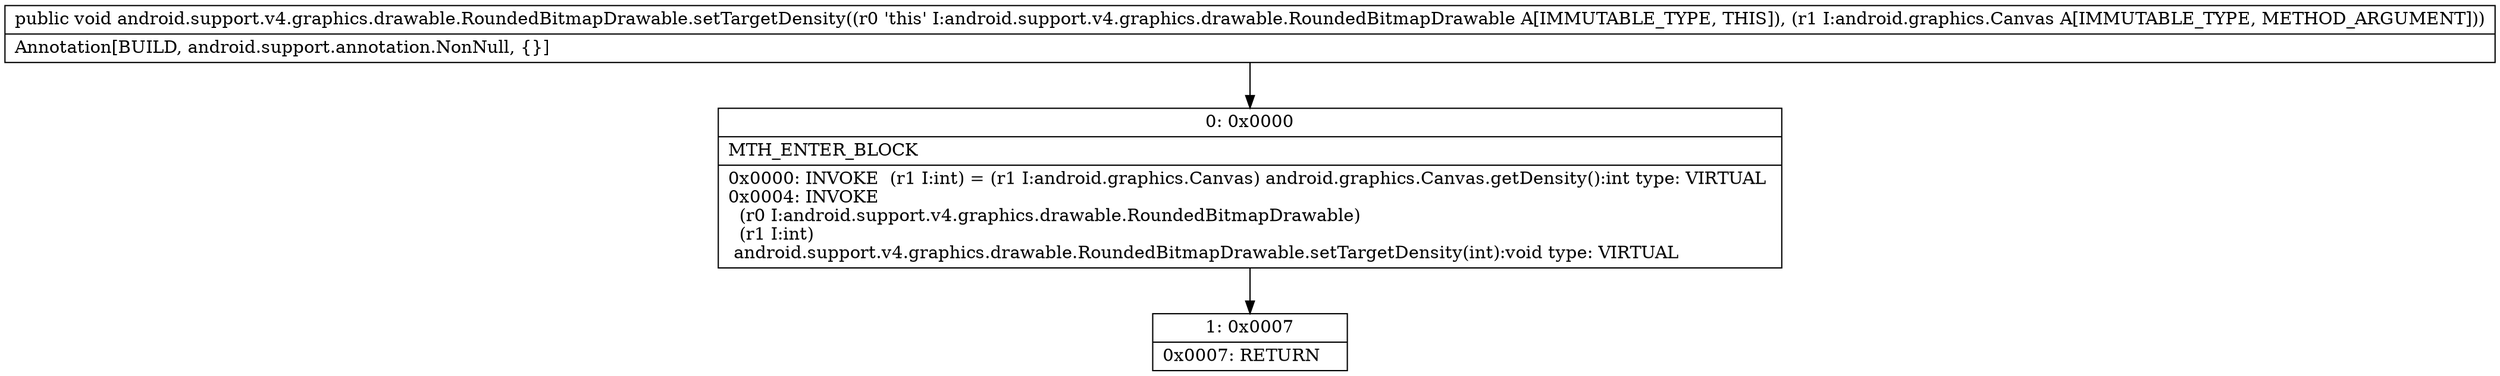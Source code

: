 digraph "CFG forandroid.support.v4.graphics.drawable.RoundedBitmapDrawable.setTargetDensity(Landroid\/graphics\/Canvas;)V" {
Node_0 [shape=record,label="{0\:\ 0x0000|MTH_ENTER_BLOCK\l|0x0000: INVOKE  (r1 I:int) = (r1 I:android.graphics.Canvas) android.graphics.Canvas.getDensity():int type: VIRTUAL \l0x0004: INVOKE  \l  (r0 I:android.support.v4.graphics.drawable.RoundedBitmapDrawable)\l  (r1 I:int)\l android.support.v4.graphics.drawable.RoundedBitmapDrawable.setTargetDensity(int):void type: VIRTUAL \l}"];
Node_1 [shape=record,label="{1\:\ 0x0007|0x0007: RETURN   \l}"];
MethodNode[shape=record,label="{public void android.support.v4.graphics.drawable.RoundedBitmapDrawable.setTargetDensity((r0 'this' I:android.support.v4.graphics.drawable.RoundedBitmapDrawable A[IMMUTABLE_TYPE, THIS]), (r1 I:android.graphics.Canvas A[IMMUTABLE_TYPE, METHOD_ARGUMENT]))  | Annotation[BUILD, android.support.annotation.NonNull, \{\}]\l}"];
MethodNode -> Node_0;
Node_0 -> Node_1;
}

